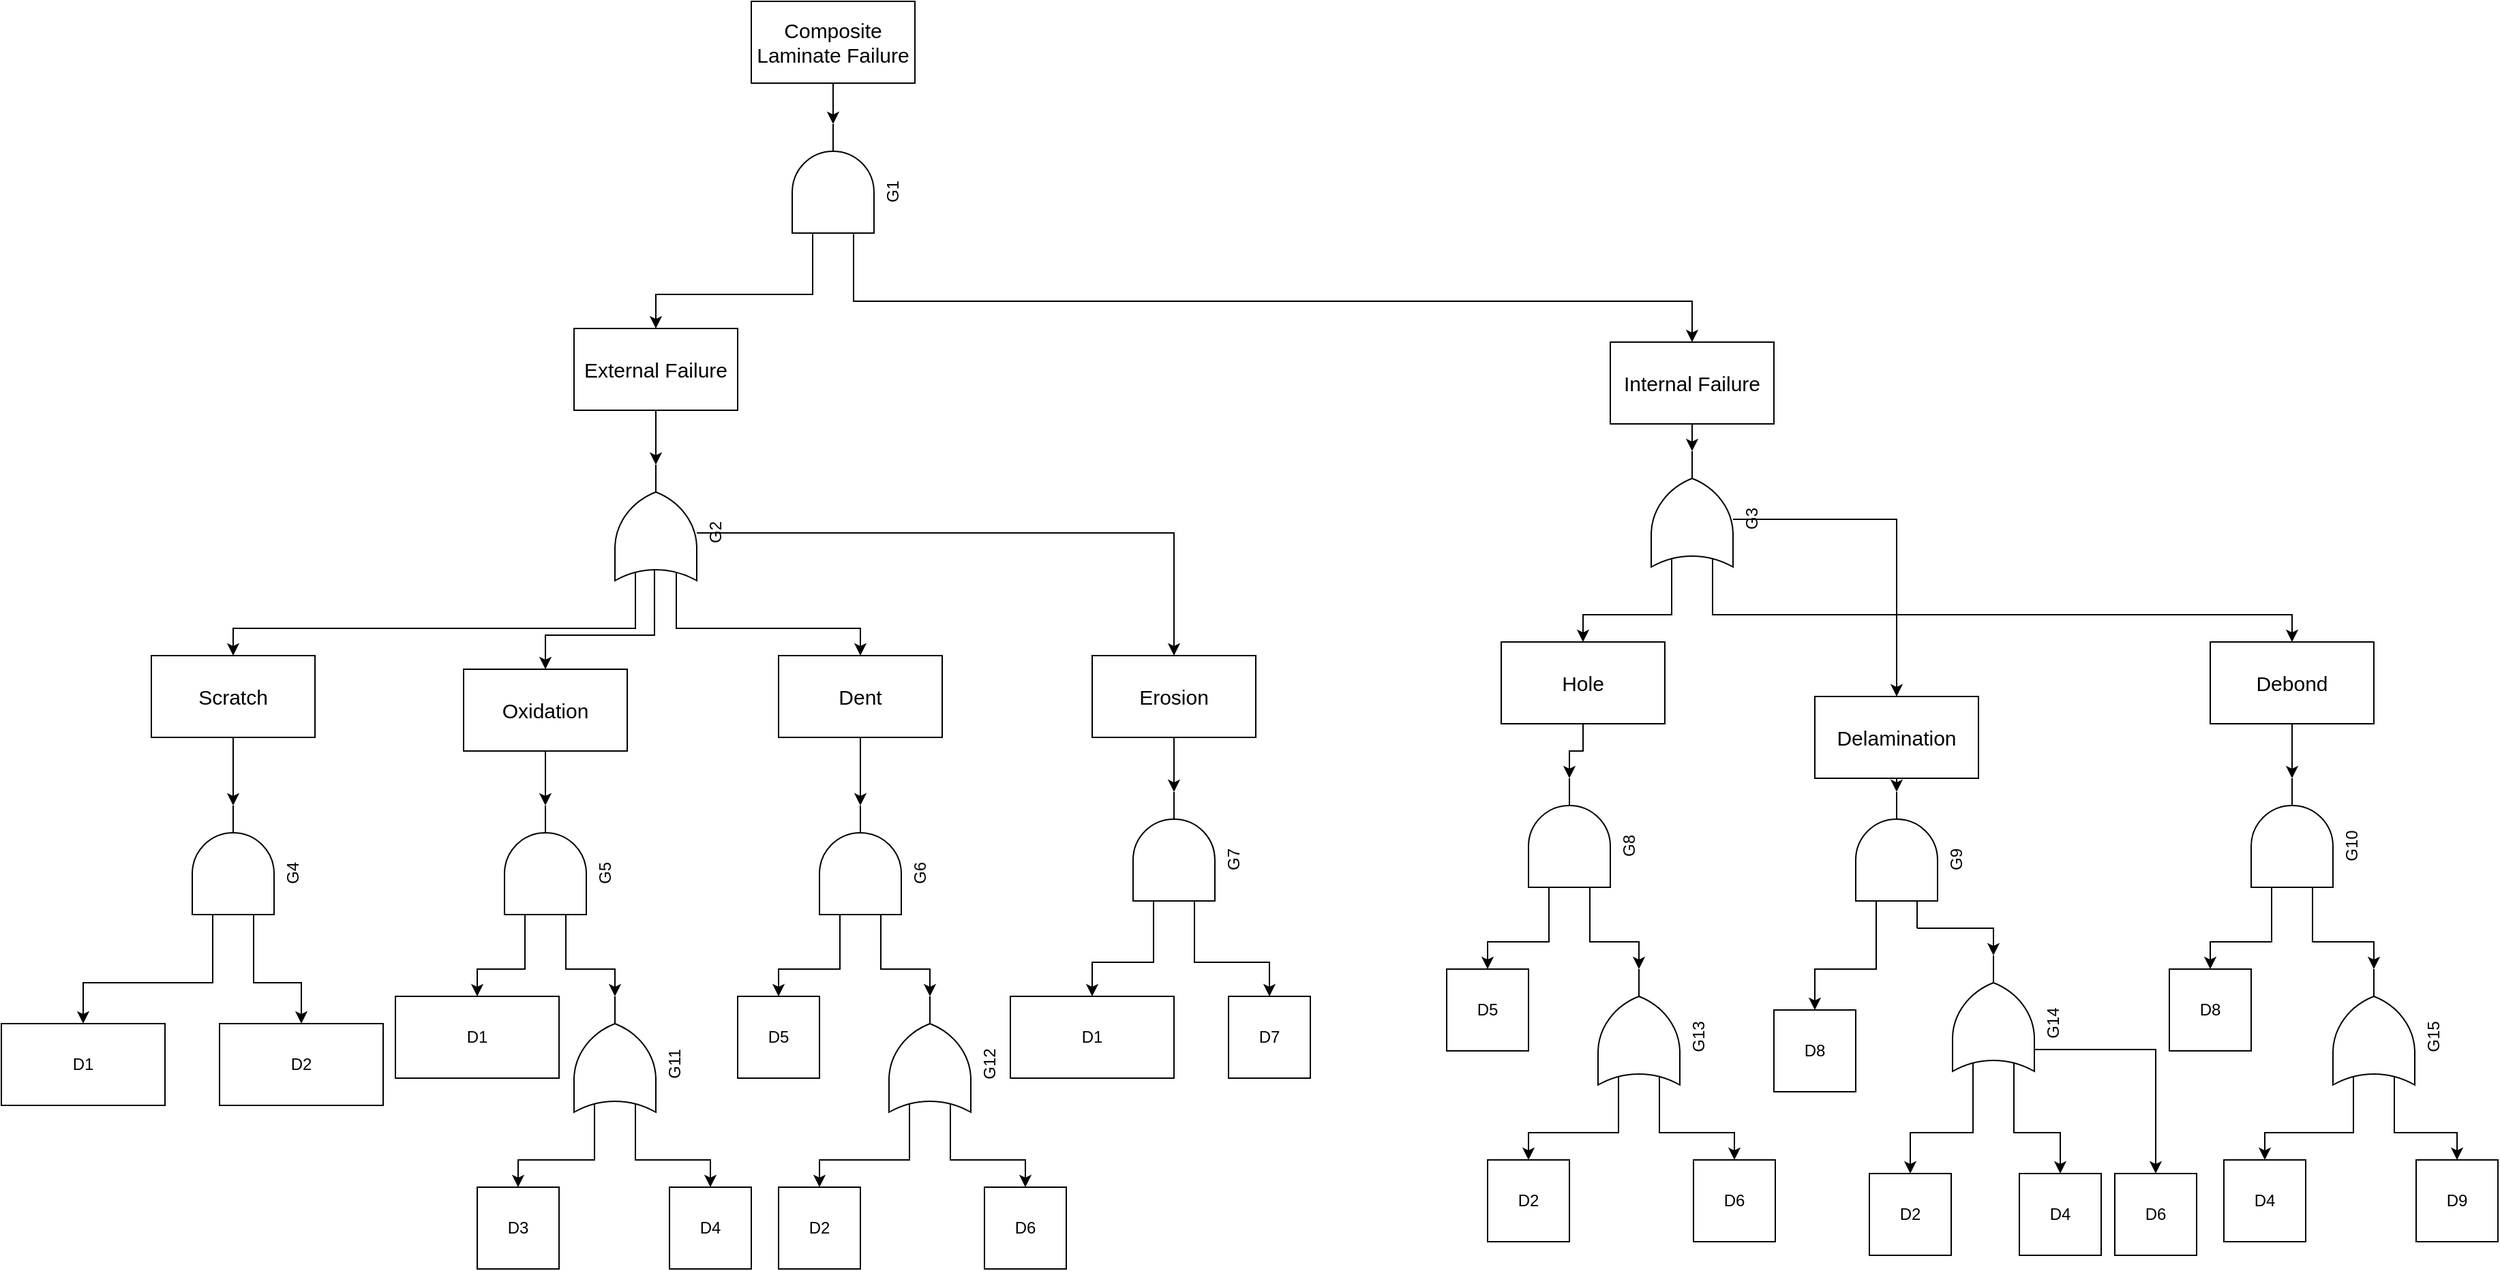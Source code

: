 <mxfile version="14.5.1" type="device"><diagram id="py-xk_QD1m4xjduuA3DO" name="Page-1"><mxGraphModel dx="3180" dy="1018" grid="1" gridSize="10" guides="1" tooltips="1" connect="1" arrows="1" fold="1" page="1" pageScale="1" pageWidth="850" pageHeight="1100" math="0" shadow="0"><root><mxCell id="0"/><mxCell id="1" parent="0"/><mxCell id="AD8QElXn-BH-06QJCxcN-118" style="edgeStyle=orthogonalEdgeStyle;rounded=0;orthogonalLoop=1;jettySize=auto;html=1;exitX=0.5;exitY=1;exitDx=0;exitDy=0;entryX=1;entryY=0.5;entryDx=0;entryDy=0;entryPerimeter=0;fontSize=15;" edge="1" parent="1" source="AD8QElXn-BH-06QJCxcN-1" target="AD8QElXn-BH-06QJCxcN-2"><mxGeometry relative="1" as="geometry"/></mxCell><mxCell id="AD8QElXn-BH-06QJCxcN-1" value="Composite Laminate Failure" style="rounded=0;whiteSpace=wrap;html=1;fontSize=15;" vertex="1" parent="1"><mxGeometry x="360" y="290" width="120" height="60" as="geometry"/></mxCell><mxCell id="AD8QElXn-BH-06QJCxcN-5" style="edgeStyle=orthogonalEdgeStyle;rounded=0;orthogonalLoop=1;jettySize=auto;html=1;exitX=0;exitY=0.25;exitDx=0;exitDy=0;exitPerimeter=0;" edge="1" parent="1" source="AD8QElXn-BH-06QJCxcN-2" target="AD8QElXn-BH-06QJCxcN-4"><mxGeometry relative="1" as="geometry"/></mxCell><mxCell id="AD8QElXn-BH-06QJCxcN-7" style="edgeStyle=orthogonalEdgeStyle;rounded=0;orthogonalLoop=1;jettySize=auto;html=1;exitX=0;exitY=0.75;exitDx=0;exitDy=0;exitPerimeter=0;" edge="1" parent="1" source="AD8QElXn-BH-06QJCxcN-2" target="AD8QElXn-BH-06QJCxcN-6"><mxGeometry relative="1" as="geometry"/></mxCell><mxCell id="AD8QElXn-BH-06QJCxcN-2" value="G1" style="verticalLabelPosition=bottom;shadow=0;dashed=0;align=center;html=1;verticalAlign=top;shape=mxgraph.electrical.logic_gates.logic_gate;operation=and;rotation=-90;" vertex="1" parent="1"><mxGeometry x="370" y="400" width="100" height="60" as="geometry"/></mxCell><mxCell id="AD8QElXn-BH-06QJCxcN-9" value="" style="edgeStyle=orthogonalEdgeStyle;rounded=0;orthogonalLoop=1;jettySize=auto;html=1;" edge="1" parent="1" source="AD8QElXn-BH-06QJCxcN-4" target="AD8QElXn-BH-06QJCxcN-8"><mxGeometry relative="1" as="geometry"/></mxCell><mxCell id="AD8QElXn-BH-06QJCxcN-4" value="External Failure" style="rounded=0;whiteSpace=wrap;html=1;fontSize=15;" vertex="1" parent="1"><mxGeometry x="230" y="530" width="120" height="60" as="geometry"/></mxCell><mxCell id="AD8QElXn-BH-06QJCxcN-60" style="edgeStyle=orthogonalEdgeStyle;rounded=0;orthogonalLoop=1;jettySize=auto;html=1;exitX=0.5;exitY=1;exitDx=0;exitDy=0;entryX=1;entryY=0.5;entryDx=0;entryDy=0;entryPerimeter=0;" edge="1" parent="1" source="AD8QElXn-BH-06QJCxcN-6" target="AD8QElXn-BH-06QJCxcN-59"><mxGeometry relative="1" as="geometry"/></mxCell><mxCell id="AD8QElXn-BH-06QJCxcN-6" value="Internal Failure" style="rounded=0;whiteSpace=wrap;html=1;fontSize=15;" vertex="1" parent="1"><mxGeometry x="990" y="540" width="120" height="60" as="geometry"/></mxCell><mxCell id="AD8QElXn-BH-06QJCxcN-11" style="edgeStyle=orthogonalEdgeStyle;rounded=0;orthogonalLoop=1;jettySize=auto;html=1;exitX=0;exitY=0.25;exitDx=0;exitDy=0;exitPerimeter=0;entryX=0.5;entryY=0;entryDx=0;entryDy=0;" edge="1" parent="1" source="AD8QElXn-BH-06QJCxcN-8" target="AD8QElXn-BH-06QJCxcN-10"><mxGeometry relative="1" as="geometry"/></mxCell><mxCell id="AD8QElXn-BH-06QJCxcN-13" style="edgeStyle=orthogonalEdgeStyle;rounded=0;orthogonalLoop=1;jettySize=auto;html=1;exitX=0;exitY=0.75;exitDx=0;exitDy=0;exitPerimeter=0;" edge="1" parent="1" source="AD8QElXn-BH-06QJCxcN-8" target="AD8QElXn-BH-06QJCxcN-12"><mxGeometry relative="1" as="geometry"/></mxCell><mxCell id="AD8QElXn-BH-06QJCxcN-17" value="" style="edgeStyle=orthogonalEdgeStyle;rounded=0;orthogonalLoop=1;jettySize=auto;html=1;" edge="1" parent="1" source="AD8QElXn-BH-06QJCxcN-8" target="AD8QElXn-BH-06QJCxcN-16"><mxGeometry relative="1" as="geometry"/></mxCell><mxCell id="AD8QElXn-BH-06QJCxcN-37" style="edgeStyle=orthogonalEdgeStyle;rounded=0;orthogonalLoop=1;jettySize=auto;html=1;entryX=0.5;entryY=0;entryDx=0;entryDy=0;exitX=0.23;exitY=0.483;exitDx=0;exitDy=0;exitPerimeter=0;" edge="1" parent="1" source="AD8QElXn-BH-06QJCxcN-8" target="AD8QElXn-BH-06QJCxcN-18"><mxGeometry relative="1" as="geometry"><mxPoint x="290" y="700" as="sourcePoint"/></mxGeometry></mxCell><mxCell id="AD8QElXn-BH-06QJCxcN-8" value="G2" style="verticalLabelPosition=bottom;shadow=0;dashed=0;align=center;html=1;verticalAlign=top;shape=mxgraph.electrical.logic_gates.logic_gate;operation=or;rotation=-90;" vertex="1" parent="1"><mxGeometry x="240" y="650" width="100" height="60" as="geometry"/></mxCell><mxCell id="AD8QElXn-BH-06QJCxcN-20" value="" style="edgeStyle=orthogonalEdgeStyle;rounded=0;orthogonalLoop=1;jettySize=auto;html=1;" edge="1" parent="1" source="AD8QElXn-BH-06QJCxcN-10" target="AD8QElXn-BH-06QJCxcN-19"><mxGeometry relative="1" as="geometry"/></mxCell><mxCell id="AD8QElXn-BH-06QJCxcN-10" value="Scratch" style="rounded=0;whiteSpace=wrap;html=1;fontSize=15;" vertex="1" parent="1"><mxGeometry x="-80" y="770" width="120" height="60" as="geometry"/></mxCell><mxCell id="AD8QElXn-BH-06QJCxcN-51" style="edgeStyle=orthogonalEdgeStyle;rounded=0;orthogonalLoop=1;jettySize=auto;html=1;exitX=0.5;exitY=1;exitDx=0;exitDy=0;entryX=1;entryY=0.5;entryDx=0;entryDy=0;entryPerimeter=0;" edge="1" parent="1" source="AD8QElXn-BH-06QJCxcN-12" target="AD8QElXn-BH-06QJCxcN-44"><mxGeometry relative="1" as="geometry"/></mxCell><mxCell id="AD8QElXn-BH-06QJCxcN-12" value="Dent" style="rounded=0;whiteSpace=wrap;html=1;fontSize=15;" vertex="1" parent="1"><mxGeometry x="380" y="770" width="120" height="60" as="geometry"/></mxCell><mxCell id="AD8QElXn-BH-06QJCxcN-57" style="edgeStyle=orthogonalEdgeStyle;rounded=0;orthogonalLoop=1;jettySize=auto;html=1;exitX=0.5;exitY=1;exitDx=0;exitDy=0;entryX=1;entryY=0.5;entryDx=0;entryDy=0;entryPerimeter=0;" edge="1" parent="1" source="AD8QElXn-BH-06QJCxcN-16" target="AD8QElXn-BH-06QJCxcN-54"><mxGeometry relative="1" as="geometry"/></mxCell><mxCell id="AD8QElXn-BH-06QJCxcN-16" value="Erosion" style="whiteSpace=wrap;html=1;verticalAlign=middle;rounded=0;fontSize=15;" vertex="1" parent="1"><mxGeometry x="610" y="770" width="120" height="60" as="geometry"/></mxCell><mxCell id="AD8QElXn-BH-06QJCxcN-34" style="edgeStyle=orthogonalEdgeStyle;rounded=0;orthogonalLoop=1;jettySize=auto;html=1;exitX=0.5;exitY=1;exitDx=0;exitDy=0;entryX=1;entryY=0.5;entryDx=0;entryDy=0;entryPerimeter=0;" edge="1" parent="1" source="AD8QElXn-BH-06QJCxcN-18" target="AD8QElXn-BH-06QJCxcN-29"><mxGeometry relative="1" as="geometry"/></mxCell><mxCell id="AD8QElXn-BH-06QJCxcN-18" value="Oxidation" style="rounded=0;whiteSpace=wrap;html=1;fontSize=15;" vertex="1" parent="1"><mxGeometry x="149" y="780" width="120" height="60" as="geometry"/></mxCell><mxCell id="AD8QElXn-BH-06QJCxcN-111" style="edgeStyle=orthogonalEdgeStyle;rounded=0;orthogonalLoop=1;jettySize=auto;html=1;exitX=0;exitY=0.25;exitDx=0;exitDy=0;exitPerimeter=0;entryX=0.5;entryY=0;entryDx=0;entryDy=0;" edge="1" parent="1" source="AD8QElXn-BH-06QJCxcN-19" target="AD8QElXn-BH-06QJCxcN-110"><mxGeometry relative="1" as="geometry"/></mxCell><mxCell id="AD8QElXn-BH-06QJCxcN-117" style="edgeStyle=orthogonalEdgeStyle;rounded=0;orthogonalLoop=1;jettySize=auto;html=1;exitX=0;exitY=0.75;exitDx=0;exitDy=0;exitPerimeter=0;entryX=0.5;entryY=0;entryDx=0;entryDy=0;" edge="1" parent="1" source="AD8QElXn-BH-06QJCxcN-19" target="AD8QElXn-BH-06QJCxcN-116"><mxGeometry relative="1" as="geometry"/></mxCell><mxCell id="AD8QElXn-BH-06QJCxcN-19" value="G4" style="verticalLabelPosition=bottom;shadow=0;dashed=0;align=center;html=1;verticalAlign=top;shape=mxgraph.electrical.logic_gates.logic_gate;operation=and;rotation=-90;" vertex="1" parent="1"><mxGeometry x="-70" y="900" width="100" height="60" as="geometry"/></mxCell><mxCell id="AD8QElXn-BH-06QJCxcN-36" style="edgeStyle=orthogonalEdgeStyle;rounded=0;orthogonalLoop=1;jettySize=auto;html=1;exitX=0;exitY=0.75;exitDx=0;exitDy=0;exitPerimeter=0;entryX=1;entryY=0.5;entryDx=0;entryDy=0;entryPerimeter=0;" edge="1" parent="1" source="AD8QElXn-BH-06QJCxcN-29" target="AD8QElXn-BH-06QJCxcN-35"><mxGeometry relative="1" as="geometry"/></mxCell><mxCell id="AD8QElXn-BH-06QJCxcN-113" style="edgeStyle=orthogonalEdgeStyle;rounded=0;orthogonalLoop=1;jettySize=auto;html=1;exitX=0;exitY=0.25;exitDx=0;exitDy=0;exitPerimeter=0;entryX=0.5;entryY=0;entryDx=0;entryDy=0;" edge="1" parent="1" source="AD8QElXn-BH-06QJCxcN-29" target="AD8QElXn-BH-06QJCxcN-112"><mxGeometry relative="1" as="geometry"/></mxCell><mxCell id="AD8QElXn-BH-06QJCxcN-29" value="G5" style="verticalLabelPosition=bottom;shadow=0;dashed=0;align=center;html=1;verticalAlign=top;shape=mxgraph.electrical.logic_gates.logic_gate;operation=and;rotation=-90;" vertex="1" parent="1"><mxGeometry x="159" y="900" width="100" height="60" as="geometry"/></mxCell><mxCell id="AD8QElXn-BH-06QJCxcN-40" style="edgeStyle=orthogonalEdgeStyle;rounded=0;orthogonalLoop=1;jettySize=auto;html=1;exitX=0;exitY=0.25;exitDx=0;exitDy=0;exitPerimeter=0;" edge="1" parent="1" source="AD8QElXn-BH-06QJCxcN-35" target="AD8QElXn-BH-06QJCxcN-38"><mxGeometry relative="1" as="geometry"/></mxCell><mxCell id="AD8QElXn-BH-06QJCxcN-41" style="edgeStyle=orthogonalEdgeStyle;rounded=0;orthogonalLoop=1;jettySize=auto;html=1;exitX=0;exitY=0.75;exitDx=0;exitDy=0;exitPerimeter=0;entryX=0.5;entryY=0;entryDx=0;entryDy=0;" edge="1" parent="1" source="AD8QElXn-BH-06QJCxcN-35" target="AD8QElXn-BH-06QJCxcN-39"><mxGeometry relative="1" as="geometry"/></mxCell><mxCell id="AD8QElXn-BH-06QJCxcN-35" value="G11" style="verticalLabelPosition=bottom;shadow=0;dashed=0;align=center;html=1;verticalAlign=top;shape=mxgraph.electrical.logic_gates.logic_gate;operation=or;rotation=-90;" vertex="1" parent="1"><mxGeometry x="210" y="1040" width="100" height="60" as="geometry"/></mxCell><mxCell id="AD8QElXn-BH-06QJCxcN-38" value="D3" style="rounded=0;whiteSpace=wrap;html=1;" vertex="1" parent="1"><mxGeometry x="159" y="1160" width="60" height="60" as="geometry"/></mxCell><mxCell id="AD8QElXn-BH-06QJCxcN-39" value="D4" style="rounded=0;whiteSpace=wrap;html=1;" vertex="1" parent="1"><mxGeometry x="300" y="1160" width="60" height="60" as="geometry"/></mxCell><mxCell id="AD8QElXn-BH-06QJCxcN-42" style="edgeStyle=orthogonalEdgeStyle;rounded=0;orthogonalLoop=1;jettySize=auto;html=1;exitX=0;exitY=0.25;exitDx=0;exitDy=0;exitPerimeter=0;" edge="1" source="AD8QElXn-BH-06QJCxcN-44" target="AD8QElXn-BH-06QJCxcN-45" parent="1"><mxGeometry relative="1" as="geometry"/></mxCell><mxCell id="AD8QElXn-BH-06QJCxcN-43" style="edgeStyle=orthogonalEdgeStyle;rounded=0;orthogonalLoop=1;jettySize=auto;html=1;exitX=0;exitY=0.75;exitDx=0;exitDy=0;exitPerimeter=0;entryX=1;entryY=0.5;entryDx=0;entryDy=0;entryPerimeter=0;" edge="1" source="AD8QElXn-BH-06QJCxcN-44" target="AD8QElXn-BH-06QJCxcN-48" parent="1"><mxGeometry relative="1" as="geometry"/></mxCell><mxCell id="AD8QElXn-BH-06QJCxcN-44" value="G6" style="verticalLabelPosition=bottom;shadow=0;dashed=0;align=center;html=1;verticalAlign=top;shape=mxgraph.electrical.logic_gates.logic_gate;operation=and;rotation=-90;" vertex="1" parent="1"><mxGeometry x="390" y="900" width="100" height="60" as="geometry"/></mxCell><mxCell id="AD8QElXn-BH-06QJCxcN-45" value="D5" style="rounded=0;whiteSpace=wrap;html=1;" vertex="1" parent="1"><mxGeometry x="350" y="1020" width="60" height="60" as="geometry"/></mxCell><mxCell id="AD8QElXn-BH-06QJCxcN-46" style="edgeStyle=orthogonalEdgeStyle;rounded=0;orthogonalLoop=1;jettySize=auto;html=1;exitX=0;exitY=0.25;exitDx=0;exitDy=0;exitPerimeter=0;" edge="1" source="AD8QElXn-BH-06QJCxcN-48" target="AD8QElXn-BH-06QJCxcN-49" parent="1"><mxGeometry relative="1" as="geometry"/></mxCell><mxCell id="AD8QElXn-BH-06QJCxcN-47" style="edgeStyle=orthogonalEdgeStyle;rounded=0;orthogonalLoop=1;jettySize=auto;html=1;exitX=0;exitY=0.75;exitDx=0;exitDy=0;exitPerimeter=0;entryX=0.5;entryY=0;entryDx=0;entryDy=0;" edge="1" source="AD8QElXn-BH-06QJCxcN-48" target="AD8QElXn-BH-06QJCxcN-50" parent="1"><mxGeometry relative="1" as="geometry"/></mxCell><mxCell id="AD8QElXn-BH-06QJCxcN-48" value="G12" style="verticalLabelPosition=bottom;shadow=0;dashed=0;align=center;html=1;verticalAlign=top;shape=mxgraph.electrical.logic_gates.logic_gate;operation=or;rotation=-90;" vertex="1" parent="1"><mxGeometry x="441" y="1040" width="100" height="60" as="geometry"/></mxCell><mxCell id="AD8QElXn-BH-06QJCxcN-49" value="D2" style="rounded=0;whiteSpace=wrap;html=1;" vertex="1" parent="1"><mxGeometry x="380" y="1160" width="60" height="60" as="geometry"/></mxCell><mxCell id="AD8QElXn-BH-06QJCxcN-50" value="D6" style="rounded=0;whiteSpace=wrap;html=1;" vertex="1" parent="1"><mxGeometry x="531" y="1160" width="60" height="60" as="geometry"/></mxCell><mxCell id="AD8QElXn-BH-06QJCxcN-105" style="edgeStyle=orthogonalEdgeStyle;rounded=0;orthogonalLoop=1;jettySize=auto;html=1;exitX=0;exitY=0.75;exitDx=0;exitDy=0;exitPerimeter=0;entryX=0.5;entryY=0;entryDx=0;entryDy=0;" edge="1" parent="1" source="AD8QElXn-BH-06QJCxcN-54" target="AD8QElXn-BH-06QJCxcN-56"><mxGeometry relative="1" as="geometry"/></mxCell><mxCell id="AD8QElXn-BH-06QJCxcN-115" style="edgeStyle=orthogonalEdgeStyle;rounded=0;orthogonalLoop=1;jettySize=auto;html=1;exitX=0;exitY=0.25;exitDx=0;exitDy=0;exitPerimeter=0;entryX=0.5;entryY=0;entryDx=0;entryDy=0;" edge="1" parent="1" source="AD8QElXn-BH-06QJCxcN-54" target="AD8QElXn-BH-06QJCxcN-114"><mxGeometry relative="1" as="geometry"/></mxCell><mxCell id="AD8QElXn-BH-06QJCxcN-54" value="G7" style="verticalLabelPosition=bottom;shadow=0;dashed=0;align=center;html=1;verticalAlign=top;shape=mxgraph.electrical.logic_gates.logic_gate;operation=and;rotation=-90;" vertex="1" parent="1"><mxGeometry x="620" y="890" width="100" height="60" as="geometry"/></mxCell><mxCell id="AD8QElXn-BH-06QJCxcN-56" value="D7" style="rounded=0;whiteSpace=wrap;html=1;" vertex="1" parent="1"><mxGeometry x="710" y="1020" width="60" height="60" as="geometry"/></mxCell><mxCell id="AD8QElXn-BH-06QJCxcN-71" style="edgeStyle=orthogonalEdgeStyle;rounded=0;orthogonalLoop=1;jettySize=auto;html=1;entryX=1;entryY=0.5;entryDx=0;entryDy=0;entryPerimeter=0;" edge="1" parent="1" source="AD8QElXn-BH-06QJCxcN-58" target="AD8QElXn-BH-06QJCxcN-64"><mxGeometry relative="1" as="geometry"/></mxCell><mxCell id="AD8QElXn-BH-06QJCxcN-58" value="Hole" style="rounded=0;whiteSpace=wrap;html=1;fontSize=15;" vertex="1" parent="1"><mxGeometry x="910" y="760" width="120" height="60" as="geometry"/></mxCell><mxCell id="AD8QElXn-BH-06QJCxcN-61" style="edgeStyle=orthogonalEdgeStyle;rounded=0;orthogonalLoop=1;jettySize=auto;html=1;exitX=0;exitY=0.25;exitDx=0;exitDy=0;exitPerimeter=0;entryX=0.5;entryY=0;entryDx=0;entryDy=0;" edge="1" parent="1" source="AD8QElXn-BH-06QJCxcN-59" target="AD8QElXn-BH-06QJCxcN-58"><mxGeometry relative="1" as="geometry"/></mxCell><mxCell id="AD8QElXn-BH-06QJCxcN-91" style="edgeStyle=orthogonalEdgeStyle;rounded=0;orthogonalLoop=1;jettySize=auto;html=1;exitX=0.5;exitY=1;exitDx=0;exitDy=0;exitPerimeter=0;entryX=0.5;entryY=0;entryDx=0;entryDy=0;" edge="1" parent="1" source="AD8QElXn-BH-06QJCxcN-59" target="AD8QElXn-BH-06QJCxcN-90"><mxGeometry relative="1" as="geometry"><Array as="points"><mxPoint x="1200" y="670"/></Array></mxGeometry></mxCell><mxCell id="AD8QElXn-BH-06QJCxcN-96" style="edgeStyle=orthogonalEdgeStyle;rounded=0;orthogonalLoop=1;jettySize=auto;html=1;exitX=0;exitY=0.75;exitDx=0;exitDy=0;exitPerimeter=0;entryX=0.5;entryY=0;entryDx=0;entryDy=0;" edge="1" parent="1" source="AD8QElXn-BH-06QJCxcN-59" target="AD8QElXn-BH-06QJCxcN-95"><mxGeometry relative="1" as="geometry"/></mxCell><mxCell id="AD8QElXn-BH-06QJCxcN-59" value="G3" style="verticalLabelPosition=bottom;shadow=0;dashed=0;align=center;html=1;verticalAlign=top;shape=mxgraph.electrical.logic_gates.logic_gate;operation=or;rotation=-90;" vertex="1" parent="1"><mxGeometry x="1000" y="640" width="100" height="60" as="geometry"/></mxCell><mxCell id="AD8QElXn-BH-06QJCxcN-62" style="edgeStyle=orthogonalEdgeStyle;rounded=0;orthogonalLoop=1;jettySize=auto;html=1;exitX=0;exitY=0.25;exitDx=0;exitDy=0;exitPerimeter=0;" edge="1" source="AD8QElXn-BH-06QJCxcN-64" target="AD8QElXn-BH-06QJCxcN-65" parent="1"><mxGeometry relative="1" as="geometry"/></mxCell><mxCell id="AD8QElXn-BH-06QJCxcN-63" style="edgeStyle=orthogonalEdgeStyle;rounded=0;orthogonalLoop=1;jettySize=auto;html=1;exitX=0;exitY=0.75;exitDx=0;exitDy=0;exitPerimeter=0;entryX=1;entryY=0.5;entryDx=0;entryDy=0;entryPerimeter=0;" edge="1" source="AD8QElXn-BH-06QJCxcN-64" target="AD8QElXn-BH-06QJCxcN-68" parent="1"><mxGeometry relative="1" as="geometry"/></mxCell><mxCell id="AD8QElXn-BH-06QJCxcN-64" value="G8" style="verticalLabelPosition=bottom;shadow=0;dashed=0;align=center;html=1;verticalAlign=top;shape=mxgraph.electrical.logic_gates.logic_gate;operation=and;rotation=-90;" vertex="1" parent="1"><mxGeometry x="910" y="880" width="100" height="60" as="geometry"/></mxCell><mxCell id="AD8QElXn-BH-06QJCxcN-65" value="D5" style="rounded=0;whiteSpace=wrap;html=1;" vertex="1" parent="1"><mxGeometry x="870" y="1000" width="60" height="60" as="geometry"/></mxCell><mxCell id="AD8QElXn-BH-06QJCxcN-66" style="edgeStyle=orthogonalEdgeStyle;rounded=0;orthogonalLoop=1;jettySize=auto;html=1;exitX=0;exitY=0.25;exitDx=0;exitDy=0;exitPerimeter=0;" edge="1" source="AD8QElXn-BH-06QJCxcN-68" target="AD8QElXn-BH-06QJCxcN-69" parent="1"><mxGeometry relative="1" as="geometry"/></mxCell><mxCell id="AD8QElXn-BH-06QJCxcN-67" style="edgeStyle=orthogonalEdgeStyle;rounded=0;orthogonalLoop=1;jettySize=auto;html=1;exitX=0;exitY=0.75;exitDx=0;exitDy=0;exitPerimeter=0;entryX=0.5;entryY=0;entryDx=0;entryDy=0;" edge="1" source="AD8QElXn-BH-06QJCxcN-68" target="AD8QElXn-BH-06QJCxcN-70" parent="1"><mxGeometry relative="1" as="geometry"/></mxCell><mxCell id="AD8QElXn-BH-06QJCxcN-68" value="G13" style="verticalLabelPosition=bottom;shadow=0;dashed=0;align=center;html=1;verticalAlign=top;shape=mxgraph.electrical.logic_gates.logic_gate;operation=or;rotation=-90;" vertex="1" parent="1"><mxGeometry x="961" y="1020" width="100" height="60" as="geometry"/></mxCell><mxCell id="AD8QElXn-BH-06QJCxcN-69" value="D2" style="rounded=0;whiteSpace=wrap;html=1;" vertex="1" parent="1"><mxGeometry x="900" y="1140" width="60" height="60" as="geometry"/></mxCell><mxCell id="AD8QElXn-BH-06QJCxcN-70" value="D6" style="rounded=0;whiteSpace=wrap;html=1;" vertex="1" parent="1"><mxGeometry x="1051" y="1140" width="60" height="60" as="geometry"/></mxCell><mxCell id="AD8QElXn-BH-06QJCxcN-72" style="edgeStyle=orthogonalEdgeStyle;rounded=0;orthogonalLoop=1;jettySize=auto;html=1;exitX=0;exitY=0.25;exitDx=0;exitDy=0;exitPerimeter=0;" edge="1" source="AD8QElXn-BH-06QJCxcN-74" target="AD8QElXn-BH-06QJCxcN-75" parent="1"><mxGeometry relative="1" as="geometry"/></mxCell><mxCell id="AD8QElXn-BH-06QJCxcN-73" style="edgeStyle=orthogonalEdgeStyle;rounded=0;orthogonalLoop=1;jettySize=auto;html=1;exitX=0;exitY=0.75;exitDx=0;exitDy=0;exitPerimeter=0;entryX=1;entryY=0.5;entryDx=0;entryDy=0;entryPerimeter=0;" edge="1" source="AD8QElXn-BH-06QJCxcN-74" target="AD8QElXn-BH-06QJCxcN-78" parent="1"><mxGeometry relative="1" as="geometry"><Array as="points"><mxPoint x="1271" y="970"/></Array></mxGeometry></mxCell><mxCell id="AD8QElXn-BH-06QJCxcN-74" value="G9" style="verticalLabelPosition=bottom;shadow=0;dashed=0;align=center;html=1;verticalAlign=top;shape=mxgraph.electrical.logic_gates.logic_gate;operation=and;rotation=-90;" vertex="1" parent="1"><mxGeometry x="1150" y="890" width="100" height="60" as="geometry"/></mxCell><mxCell id="AD8QElXn-BH-06QJCxcN-75" value="D8" style="rounded=0;whiteSpace=wrap;html=1;" vertex="1" parent="1"><mxGeometry x="1110" y="1030" width="60" height="60" as="geometry"/></mxCell><mxCell id="AD8QElXn-BH-06QJCxcN-76" style="edgeStyle=orthogonalEdgeStyle;rounded=0;orthogonalLoop=1;jettySize=auto;html=1;exitX=0;exitY=0.25;exitDx=0;exitDy=0;exitPerimeter=0;" edge="1" source="AD8QElXn-BH-06QJCxcN-78" target="AD8QElXn-BH-06QJCxcN-79" parent="1"><mxGeometry relative="1" as="geometry"/></mxCell><mxCell id="AD8QElXn-BH-06QJCxcN-93" style="edgeStyle=orthogonalEdgeStyle;rounded=0;orthogonalLoop=1;jettySize=auto;html=1;exitX=0;exitY=0.75;exitDx=0;exitDy=0;exitPerimeter=0;entryX=0.5;entryY=0;entryDx=0;entryDy=0;" edge="1" parent="1" source="AD8QElXn-BH-06QJCxcN-78" target="AD8QElXn-BH-06QJCxcN-94"><mxGeometry relative="1" as="geometry"><mxPoint x="1240" y="1190" as="targetPoint"/></mxGeometry></mxCell><mxCell id="AD8QElXn-BH-06QJCxcN-103" style="edgeStyle=orthogonalEdgeStyle;rounded=0;orthogonalLoop=1;jettySize=auto;html=1;exitX=0.31;exitY=1;exitDx=0;exitDy=0;exitPerimeter=0;entryX=0.5;entryY=0;entryDx=0;entryDy=0;" edge="1" parent="1" source="AD8QElXn-BH-06QJCxcN-78" target="AD8QElXn-BH-06QJCxcN-80"><mxGeometry relative="1" as="geometry"/></mxCell><mxCell id="AD8QElXn-BH-06QJCxcN-78" value="G14" style="verticalLabelPosition=bottom;shadow=0;dashed=0;align=center;html=1;verticalAlign=top;shape=mxgraph.electrical.logic_gates.logic_gate;operation=or;rotation=-90;" vertex="1" parent="1"><mxGeometry x="1221" y="1010" width="100" height="60" as="geometry"/></mxCell><mxCell id="AD8QElXn-BH-06QJCxcN-79" value="D2" style="rounded=0;whiteSpace=wrap;html=1;" vertex="1" parent="1"><mxGeometry x="1180" y="1150" width="60" height="60" as="geometry"/></mxCell><mxCell id="AD8QElXn-BH-06QJCxcN-80" value="D6" style="rounded=0;whiteSpace=wrap;html=1;" vertex="1" parent="1"><mxGeometry x="1360" y="1150" width="60" height="60" as="geometry"/></mxCell><mxCell id="AD8QElXn-BH-06QJCxcN-81" style="edgeStyle=orthogonalEdgeStyle;rounded=0;orthogonalLoop=1;jettySize=auto;html=1;exitX=0;exitY=0.25;exitDx=0;exitDy=0;exitPerimeter=0;" edge="1" source="AD8QElXn-BH-06QJCxcN-83" target="AD8QElXn-BH-06QJCxcN-84" parent="1"><mxGeometry relative="1" as="geometry"/></mxCell><mxCell id="AD8QElXn-BH-06QJCxcN-82" style="edgeStyle=orthogonalEdgeStyle;rounded=0;orthogonalLoop=1;jettySize=auto;html=1;exitX=0;exitY=0.75;exitDx=0;exitDy=0;exitPerimeter=0;entryX=1;entryY=0.5;entryDx=0;entryDy=0;entryPerimeter=0;" edge="1" source="AD8QElXn-BH-06QJCxcN-83" target="AD8QElXn-BH-06QJCxcN-87" parent="1"><mxGeometry relative="1" as="geometry"/></mxCell><mxCell id="AD8QElXn-BH-06QJCxcN-83" value="G10" style="verticalLabelPosition=bottom;shadow=0;dashed=0;align=center;html=1;verticalAlign=top;shape=mxgraph.electrical.logic_gates.logic_gate;operation=and;rotation=-90;" vertex="1" parent="1"><mxGeometry x="1440" y="880" width="100" height="60" as="geometry"/></mxCell><mxCell id="AD8QElXn-BH-06QJCxcN-84" value="D8" style="rounded=0;whiteSpace=wrap;html=1;" vertex="1" parent="1"><mxGeometry x="1400" y="1000" width="60" height="60" as="geometry"/></mxCell><mxCell id="AD8QElXn-BH-06QJCxcN-85" style="edgeStyle=orthogonalEdgeStyle;rounded=0;orthogonalLoop=1;jettySize=auto;html=1;exitX=0;exitY=0.25;exitDx=0;exitDy=0;exitPerimeter=0;" edge="1" source="AD8QElXn-BH-06QJCxcN-87" target="AD8QElXn-BH-06QJCxcN-88" parent="1"><mxGeometry relative="1" as="geometry"/></mxCell><mxCell id="AD8QElXn-BH-06QJCxcN-86" style="edgeStyle=orthogonalEdgeStyle;rounded=0;orthogonalLoop=1;jettySize=auto;html=1;exitX=0;exitY=0.75;exitDx=0;exitDy=0;exitPerimeter=0;entryX=0.5;entryY=0;entryDx=0;entryDy=0;" edge="1" source="AD8QElXn-BH-06QJCxcN-87" target="AD8QElXn-BH-06QJCxcN-89" parent="1"><mxGeometry relative="1" as="geometry"/></mxCell><mxCell id="AD8QElXn-BH-06QJCxcN-87" value="G15" style="verticalLabelPosition=bottom;shadow=0;dashed=0;align=center;html=1;verticalAlign=top;shape=mxgraph.electrical.logic_gates.logic_gate;operation=or;rotation=-90;" vertex="1" parent="1"><mxGeometry x="1500" y="1020" width="100" height="60" as="geometry"/></mxCell><mxCell id="AD8QElXn-BH-06QJCxcN-88" value="D4" style="rounded=0;whiteSpace=wrap;html=1;" vertex="1" parent="1"><mxGeometry x="1440" y="1140" width="60" height="60" as="geometry"/></mxCell><mxCell id="AD8QElXn-BH-06QJCxcN-89" value="D9" style="rounded=0;whiteSpace=wrap;html=1;" vertex="1" parent="1"><mxGeometry x="1581" y="1140" width="60" height="60" as="geometry"/></mxCell><mxCell id="AD8QElXn-BH-06QJCxcN-92" style="edgeStyle=orthogonalEdgeStyle;rounded=0;orthogonalLoop=1;jettySize=auto;html=1;exitX=0.5;exitY=1;exitDx=0;exitDy=0;entryX=1;entryY=0.5;entryDx=0;entryDy=0;entryPerimeter=0;" edge="1" parent="1" source="AD8QElXn-BH-06QJCxcN-90" target="AD8QElXn-BH-06QJCxcN-74"><mxGeometry relative="1" as="geometry"/></mxCell><mxCell id="AD8QElXn-BH-06QJCxcN-90" value="Delamination" style="rounded=0;whiteSpace=wrap;html=1;fontSize=15;" vertex="1" parent="1"><mxGeometry x="1140" y="800" width="120" height="60" as="geometry"/></mxCell><mxCell id="AD8QElXn-BH-06QJCxcN-94" value="D4" style="rounded=0;whiteSpace=wrap;html=1;" vertex="1" parent="1"><mxGeometry x="1290" y="1150" width="60" height="60" as="geometry"/></mxCell><mxCell id="AD8QElXn-BH-06QJCxcN-97" style="edgeStyle=orthogonalEdgeStyle;rounded=0;orthogonalLoop=1;jettySize=auto;html=1;exitX=0.5;exitY=1;exitDx=0;exitDy=0;entryX=1;entryY=0.5;entryDx=0;entryDy=0;entryPerimeter=0;" edge="1" parent="1" source="AD8QElXn-BH-06QJCxcN-95" target="AD8QElXn-BH-06QJCxcN-83"><mxGeometry relative="1" as="geometry"/></mxCell><mxCell id="AD8QElXn-BH-06QJCxcN-95" value="Debond" style="rounded=0;whiteSpace=wrap;html=1;fontSize=15;" vertex="1" parent="1"><mxGeometry x="1430" y="760" width="120" height="60" as="geometry"/></mxCell><mxCell id="AD8QElXn-BH-06QJCxcN-110" value="D1" style="rounded=0;whiteSpace=wrap;html=1;" vertex="1" parent="1"><mxGeometry x="-190" y="1040" width="120" height="60" as="geometry"/></mxCell><mxCell id="AD8QElXn-BH-06QJCxcN-112" value="D1" style="rounded=0;whiteSpace=wrap;html=1;" vertex="1" parent="1"><mxGeometry x="99" y="1020" width="120" height="60" as="geometry"/></mxCell><mxCell id="AD8QElXn-BH-06QJCxcN-114" value="D1" style="rounded=0;whiteSpace=wrap;html=1;" vertex="1" parent="1"><mxGeometry x="550" y="1020" width="120" height="60" as="geometry"/></mxCell><mxCell id="AD8QElXn-BH-06QJCxcN-116" value="D2" style="rounded=0;whiteSpace=wrap;html=1;" vertex="1" parent="1"><mxGeometry x="-30" y="1040" width="120" height="60" as="geometry"/></mxCell></root></mxGraphModel></diagram></mxfile>